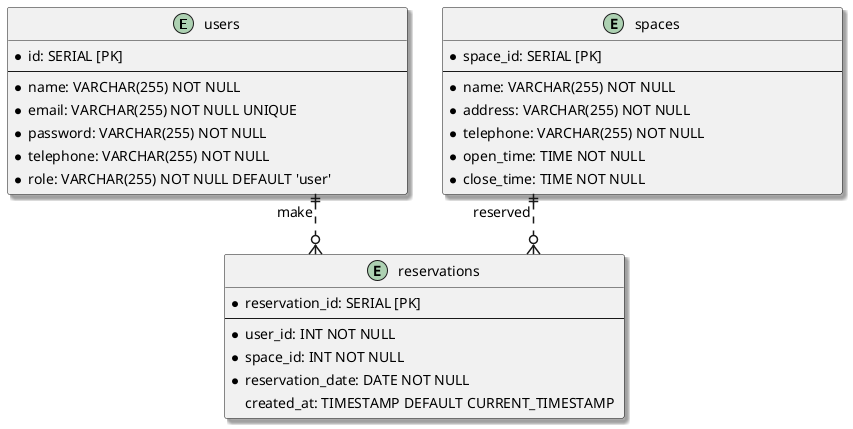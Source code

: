 @startuml coworking_reservation_ER

skinparam linetype ortho

skinparam {
    defaultFontName Source Code Pro
    defaultFontSize 14
    shadowing true
    componentStyle uml2
    padding 2
    MinClassWidth 400
    ArrowThickness 1.5
}

entity users {
    * id: SERIAL [PK]
    --
    * name: VARCHAR(255) NOT NULL
    * email: VARCHAR(255) NOT NULL UNIQUE
    * password: VARCHAR(255) NOT NULL
    * telephone: VARCHAR(255) NOT NULL
    * role: VARCHAR(255) NOT NULL DEFAULT 'user'
}

entity spaces {
    * space_id: SERIAL [PK]
    --
    * name: VARCHAR(255) NOT NULL
    * address: VARCHAR(255) NOT NULL
    * telephone: VARCHAR(255) NOT NULL
    * open_time: TIME NOT NULL
    * close_time: TIME NOT NULL
}

entity reservations {
    * reservation_id: SERIAL [PK]
    --
    * user_id: INT NOT NULL
    * space_id: INT NOT NULL
    * reservation_date: DATE NOT NULL
    created_at: TIMESTAMP DEFAULT CURRENT_TIMESTAMP
}

users ||..o{ reservations : "make"
spaces ||..o{ reservations : "reserved"

@enduml
